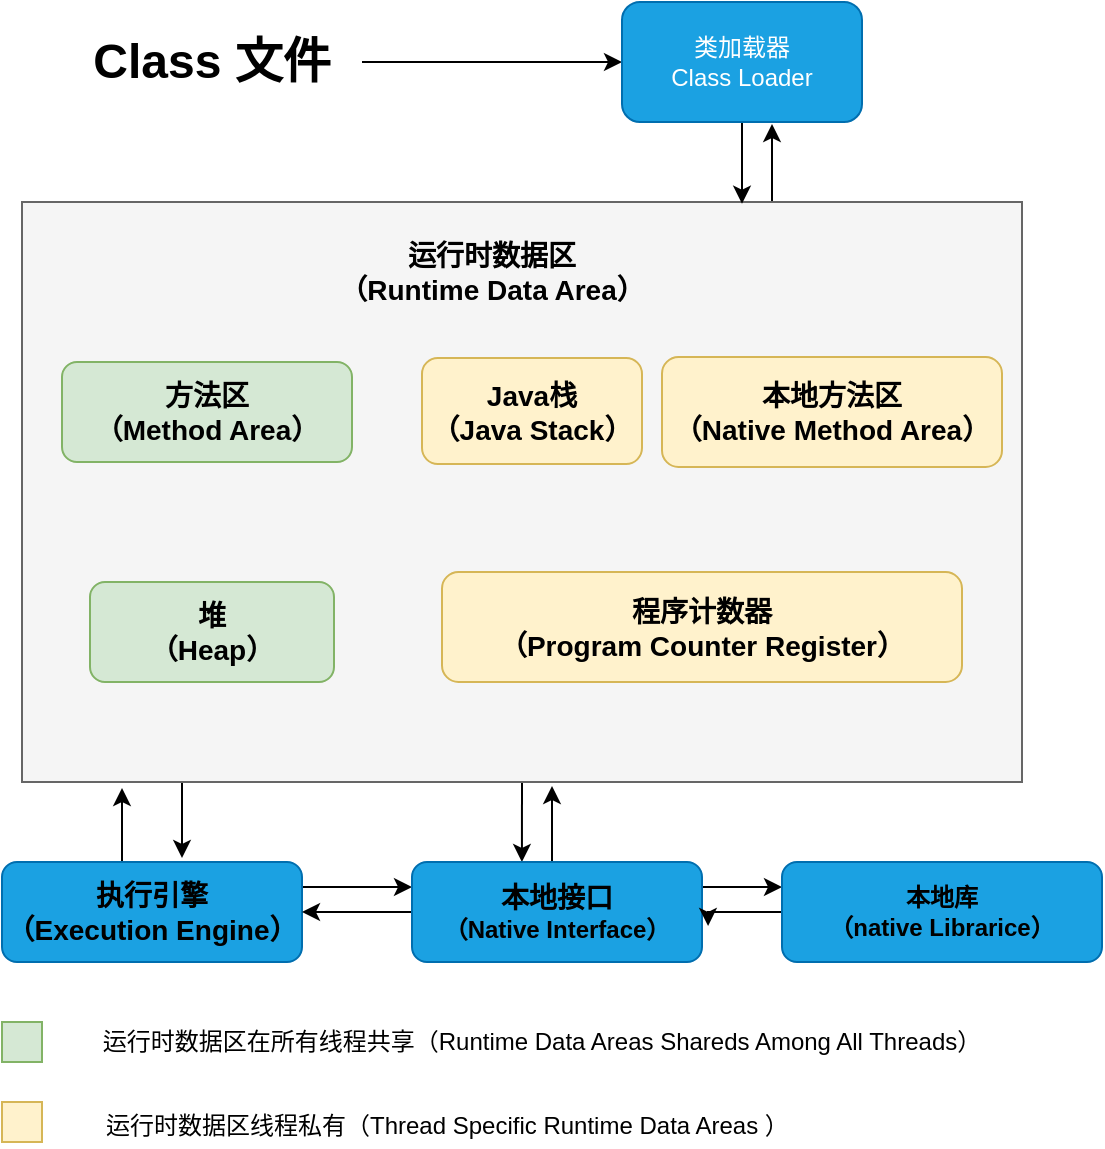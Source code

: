 <mxfile version="12.2.9" type="github" pages="1"><diagram id="UFX43In2U-oXKXRbsknb" name="第 1 页"><mxGraphModel dx="932" dy="711" grid="1" gridSize="10" guides="1" tooltips="1" connect="1" arrows="1" fold="1" page="1" pageScale="1" pageWidth="850" pageHeight="1100" math="0" shadow="0"><root><mxCell id="0"/><mxCell id="1" parent="0"/><mxCell id="32UC_zbrq4uNyfwZinvX-20" style="edgeStyle=orthogonalEdgeStyle;rounded=0;orthogonalLoop=1;jettySize=auto;html=1;exitX=0.75;exitY=0;exitDx=0;exitDy=0;entryX=0.625;entryY=1.017;entryDx=0;entryDy=0;entryPerimeter=0;" edge="1" parent="1" source="32UC_zbrq4uNyfwZinvX-8" target="32UC_zbrq4uNyfwZinvX-3"><mxGeometry relative="1" as="geometry"/></mxCell><mxCell id="32UC_zbrq4uNyfwZinvX-22" style="edgeStyle=orthogonalEdgeStyle;rounded=0;orthogonalLoop=1;jettySize=auto;html=1;exitX=0.25;exitY=1;exitDx=0;exitDy=0;" edge="1" parent="1" source="32UC_zbrq4uNyfwZinvX-8"><mxGeometry relative="1" as="geometry"><mxPoint x="150" y="448" as="targetPoint"/><Array as="points"><mxPoint x="150" y="410"/></Array></mxGeometry></mxCell><mxCell id="32UC_zbrq4uNyfwZinvX-29" style="edgeStyle=orthogonalEdgeStyle;rounded=0;orthogonalLoop=1;jettySize=auto;html=1;exitX=0.5;exitY=1;exitDx=0;exitDy=0;entryX=0.379;entryY=0;entryDx=0;entryDy=0;entryPerimeter=0;" edge="1" parent="1" source="32UC_zbrq4uNyfwZinvX-8" target="32UC_zbrq4uNyfwZinvX-17"><mxGeometry relative="1" as="geometry"/></mxCell><mxCell id="32UC_zbrq4uNyfwZinvX-8" value="" style="rounded=0;whiteSpace=wrap;html=1;fillColor=#f5f5f5;strokeColor=#666666;fontColor=#333333;" vertex="1" parent="1"><mxGeometry x="70" y="120" width="500" height="290" as="geometry"/></mxCell><mxCell id="32UC_zbrq4uNyfwZinvX-7" style="edgeStyle=orthogonalEdgeStyle;rounded=0;orthogonalLoop=1;jettySize=auto;html=1;exitX=1;exitY=0.5;exitDx=0;exitDy=0;entryX=0;entryY=0.5;entryDx=0;entryDy=0;" edge="1" parent="1" source="32UC_zbrq4uNyfwZinvX-1" target="32UC_zbrq4uNyfwZinvX-3"><mxGeometry relative="1" as="geometry"/></mxCell><mxCell id="32UC_zbrq4uNyfwZinvX-1" value="&lt;b&gt;&lt;font style=&quot;font-size: 24px&quot;&gt;Class 文件&lt;/font&gt;&lt;/b&gt;" style="text;html=1;strokeColor=none;fillColor=none;align=center;verticalAlign=middle;whiteSpace=wrap;rounded=0;" vertex="1" parent="1"><mxGeometry x="90" y="40" width="150" height="20" as="geometry"/></mxCell><mxCell id="32UC_zbrq4uNyfwZinvX-19" style="edgeStyle=orthogonalEdgeStyle;rounded=0;orthogonalLoop=1;jettySize=auto;html=1;entryX=0.72;entryY=0.003;entryDx=0;entryDy=0;entryPerimeter=0;" edge="1" parent="1" source="32UC_zbrq4uNyfwZinvX-3" target="32UC_zbrq4uNyfwZinvX-8"><mxGeometry relative="1" as="geometry"/></mxCell><mxCell id="32UC_zbrq4uNyfwZinvX-3" value="类加载器&lt;br&gt;Class Loader" style="rounded=1;whiteSpace=wrap;html=1;fillColor=#1ba1e2;strokeColor=#006EAF;fontColor=#ffffff;" vertex="1" parent="1"><mxGeometry x="370" y="20" width="120" height="60" as="geometry"/></mxCell><mxCell id="32UC_zbrq4uNyfwZinvX-9" value="&lt;b&gt;&lt;font style=&quot;font-size: 14px&quot;&gt;运行时数据区&lt;br&gt;（Runtime Data Area）&lt;/font&gt;&lt;/b&gt;" style="text;html=1;strokeColor=none;fillColor=none;align=center;verticalAlign=middle;whiteSpace=wrap;rounded=0;" vertex="1" parent="1"><mxGeometry x="180" y="140" width="250" height="30" as="geometry"/></mxCell><mxCell id="32UC_zbrq4uNyfwZinvX-10" value="&lt;b&gt;&lt;font style=&quot;font-size: 14px&quot;&gt;方法区&lt;br&gt;（Method Area）&lt;/font&gt;&lt;/b&gt;" style="rounded=1;whiteSpace=wrap;html=1;fillColor=#d5e8d4;strokeColor=#82b366;" vertex="1" parent="1"><mxGeometry x="90" y="200" width="145" height="50" as="geometry"/></mxCell><mxCell id="32UC_zbrq4uNyfwZinvX-11" value="&lt;b&gt;&lt;font style=&quot;font-size: 14px&quot;&gt;堆&lt;br&gt;（Heap）&lt;/font&gt;&lt;/b&gt;" style="rounded=1;whiteSpace=wrap;html=1;fillColor=#d5e8d4;strokeColor=#82b366;" vertex="1" parent="1"><mxGeometry x="104" y="310" width="122" height="50" as="geometry"/></mxCell><mxCell id="32UC_zbrq4uNyfwZinvX-13" value="&lt;b style=&quot;white-space: normal&quot;&gt;&lt;font style=&quot;font-size: 14px&quot;&gt;本地方法区&lt;br&gt;（Native Method Area）&lt;/font&gt;&lt;/b&gt;" style="rounded=1;whiteSpace=wrap;html=1;fillColor=#fff2cc;strokeColor=#d6b656;" vertex="1" parent="1"><mxGeometry x="390" y="197.5" width="170" height="55" as="geometry"/></mxCell><mxCell id="32UC_zbrq4uNyfwZinvX-14" value="&lt;font style=&quot;font-size: 14px&quot;&gt;&lt;b&gt;Java栈&lt;br&gt;（Java Stack）&lt;/b&gt;&lt;/font&gt;" style="rounded=1;whiteSpace=wrap;html=1;fillColor=#fff2cc;strokeColor=#d6b656;" vertex="1" parent="1"><mxGeometry x="270" y="198" width="110" height="53" as="geometry"/></mxCell><mxCell id="32UC_zbrq4uNyfwZinvX-15" value="&lt;b&gt;&lt;font style=&quot;font-size: 14px&quot;&gt;程序计数器&lt;br&gt;（Program Counter Register）&lt;/font&gt;&lt;/b&gt;" style="rounded=1;whiteSpace=wrap;html=1;fillColor=#fff2cc;strokeColor=#d6b656;" vertex="1" parent="1"><mxGeometry x="280" y="305" width="260" height="55" as="geometry"/></mxCell><mxCell id="32UC_zbrq4uNyfwZinvX-21" style="edgeStyle=orthogonalEdgeStyle;rounded=0;orthogonalLoop=1;jettySize=auto;html=1;exitX=0.25;exitY=0;exitDx=0;exitDy=0;" edge="1" parent="1" source="32UC_zbrq4uNyfwZinvX-16"><mxGeometry relative="1" as="geometry"><mxPoint x="120" y="413" as="targetPoint"/><Array as="points"><mxPoint x="120" y="450"/><mxPoint x="120" y="413"/></Array></mxGeometry></mxCell><mxCell id="32UC_zbrq4uNyfwZinvX-25" style="edgeStyle=orthogonalEdgeStyle;rounded=0;orthogonalLoop=1;jettySize=auto;html=1;exitX=1;exitY=0.25;exitDx=0;exitDy=0;entryX=0;entryY=0.25;entryDx=0;entryDy=0;" edge="1" parent="1" source="32UC_zbrq4uNyfwZinvX-16" target="32UC_zbrq4uNyfwZinvX-17"><mxGeometry relative="1" as="geometry"/></mxCell><mxCell id="32UC_zbrq4uNyfwZinvX-16" value="&lt;font color=&quot;#000000&quot;&gt;&lt;span style=&quot;font-size: 14px&quot;&gt;&lt;b&gt;执行引擎&lt;br&gt;（Execution Engine）&lt;br&gt;&lt;/b&gt;&lt;/span&gt;&lt;/font&gt;" style="rounded=1;whiteSpace=wrap;html=1;fillColor=#1ba1e2;strokeColor=#006EAF;fontColor=#ffffff;" vertex="1" parent="1"><mxGeometry x="60" y="450" width="150" height="50" as="geometry"/></mxCell><mxCell id="32UC_zbrq4uNyfwZinvX-26" style="edgeStyle=orthogonalEdgeStyle;rounded=0;orthogonalLoop=1;jettySize=auto;html=1;exitX=0;exitY=0.5;exitDx=0;exitDy=0;" edge="1" parent="1" source="32UC_zbrq4uNyfwZinvX-17" target="32UC_zbrq4uNyfwZinvX-16"><mxGeometry relative="1" as="geometry"/></mxCell><mxCell id="32UC_zbrq4uNyfwZinvX-27" style="edgeStyle=orthogonalEdgeStyle;rounded=0;orthogonalLoop=1;jettySize=auto;html=1;exitX=1;exitY=0.25;exitDx=0;exitDy=0;entryX=0;entryY=0.25;entryDx=0;entryDy=0;" edge="1" parent="1" source="32UC_zbrq4uNyfwZinvX-17" target="32UC_zbrq4uNyfwZinvX-18"><mxGeometry relative="1" as="geometry"/></mxCell><mxCell id="32UC_zbrq4uNyfwZinvX-30" style="edgeStyle=orthogonalEdgeStyle;rounded=0;orthogonalLoop=1;jettySize=auto;html=1;exitX=0.5;exitY=0;exitDx=0;exitDy=0;entryX=0.53;entryY=1.007;entryDx=0;entryDy=0;entryPerimeter=0;" edge="1" parent="1" source="32UC_zbrq4uNyfwZinvX-17" target="32UC_zbrq4uNyfwZinvX-8"><mxGeometry relative="1" as="geometry"/></mxCell><mxCell id="32UC_zbrq4uNyfwZinvX-17" value="&lt;b&gt;&lt;font color=&quot;#000000&quot;&gt;&lt;span style=&quot;font-size: 14px&quot;&gt;本地接口&lt;br&gt;&lt;/span&gt;（Native Interface）&lt;/font&gt;&lt;/b&gt;" style="rounded=1;whiteSpace=wrap;html=1;fillColor=#1ba1e2;strokeColor=#006EAF;fontColor=#ffffff;" vertex="1" parent="1"><mxGeometry x="265" y="450" width="145" height="50" as="geometry"/></mxCell><mxCell id="32UC_zbrq4uNyfwZinvX-28" style="edgeStyle=orthogonalEdgeStyle;rounded=0;orthogonalLoop=1;jettySize=auto;html=1;exitX=0;exitY=0.5;exitDx=0;exitDy=0;entryX=1.021;entryY=0.64;entryDx=0;entryDy=0;entryPerimeter=0;" edge="1" parent="1" source="32UC_zbrq4uNyfwZinvX-18" target="32UC_zbrq4uNyfwZinvX-17"><mxGeometry relative="1" as="geometry"/></mxCell><mxCell id="32UC_zbrq4uNyfwZinvX-18" value="&lt;font color=&quot;#000000&quot;&gt;&lt;b&gt;本地库&lt;br&gt;（native Librarice）&lt;/b&gt;&lt;/font&gt;" style="rounded=1;whiteSpace=wrap;html=1;fillColor=#1ba1e2;strokeColor=#006EAF;fontColor=#ffffff;" vertex="1" parent="1"><mxGeometry x="450" y="450" width="160" height="50" as="geometry"/></mxCell><mxCell id="32UC_zbrq4uNyfwZinvX-31" value="" style="whiteSpace=wrap;html=1;aspect=fixed;fillColor=#d5e8d4;strokeColor=#82b366;" vertex="1" parent="1"><mxGeometry x="60" y="530" width="20" height="20" as="geometry"/></mxCell><mxCell id="32UC_zbrq4uNyfwZinvX-32" value="" style="whiteSpace=wrap;html=1;aspect=fixed;fillColor=#fff2cc;strokeColor=#d6b656;" vertex="1" parent="1"><mxGeometry x="60" y="570" width="20" height="20" as="geometry"/></mxCell><mxCell id="32UC_zbrq4uNyfwZinvX-33" value="运行时数据区在所有线程共享（Runtime Data Areas Shareds Among All Threads）" style="text;html=1;strokeColor=none;fillColor=none;align=center;verticalAlign=middle;whiteSpace=wrap;rounded=0;" vertex="1" parent="1"><mxGeometry x="100" y="530" width="460" height="20" as="geometry"/></mxCell><mxCell id="32UC_zbrq4uNyfwZinvX-36" value="运行时数据区线程私有（Thread Specific Runtime Data Areas ）" style="text;html=1;" vertex="1" parent="1"><mxGeometry x="110" y="567.5" width="320" height="25" as="geometry"/></mxCell></root></mxGraphModel></diagram></mxfile>